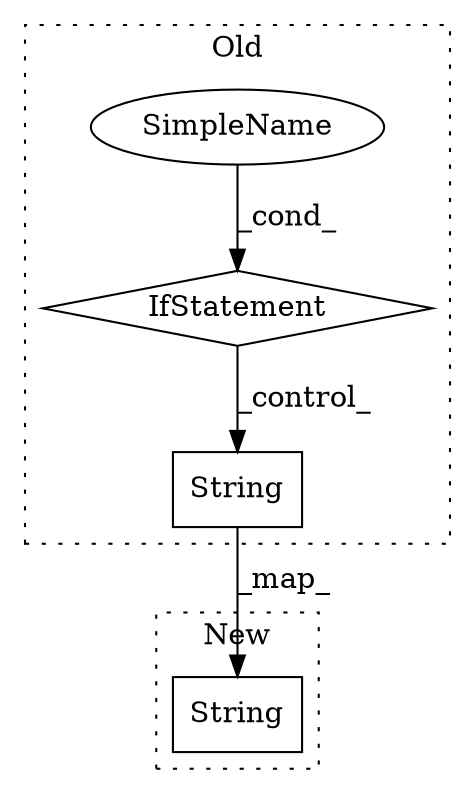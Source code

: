 digraph G {
subgraph cluster0 {
1 [label="String" a="32" s="601,614" l="7,1" shape="box"];
3 [label="IfStatement" a="25" s="673" l="29" shape="diamond"];
4 [label="SimpleName" a="42" s="697" l="5" shape="ellipse"];
label = "Old";
style="dotted";
}
subgraph cluster1 {
2 [label="String" a="32" s="726,750" l="7,1" shape="box"];
label = "New";
style="dotted";
}
1 -> 2 [label="_map_"];
3 -> 1 [label="_control_"];
4 -> 3 [label="_cond_"];
}